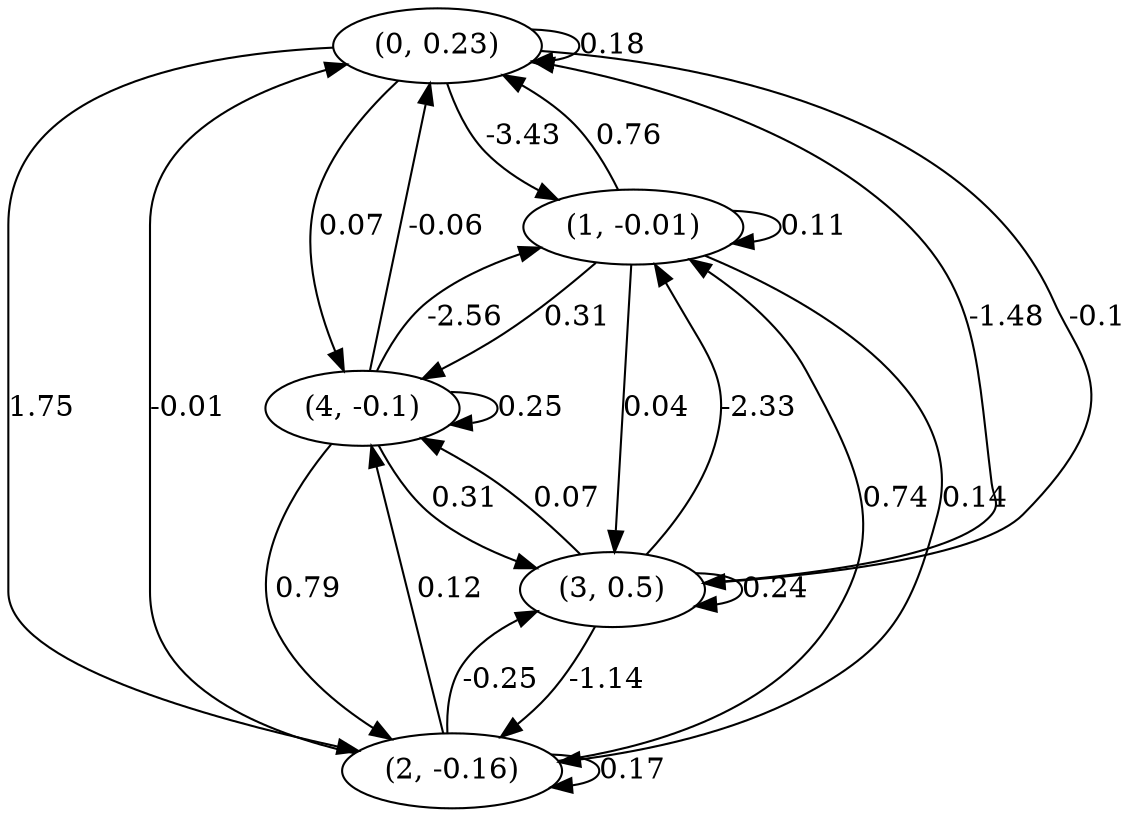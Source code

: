 digraph {
    0 [ label = "(0, 0.23)" ]
    1 [ label = "(1, -0.01)" ]
    2 [ label = "(2, -0.16)" ]
    3 [ label = "(3, 0.5)" ]
    4 [ label = "(4, -0.1)" ]
    0 -> 0 [ label = "0.18" ]
    1 -> 1 [ label = "0.11" ]
    2 -> 2 [ label = "0.17" ]
    3 -> 3 [ label = "0.24" ]
    4 -> 4 [ label = "0.25" ]
    1 -> 0 [ label = "0.76" ]
    2 -> 0 [ label = "-0.01" ]
    3 -> 0 [ label = "-1.48" ]
    4 -> 0 [ label = "-0.06" ]
    0 -> 1 [ label = "-3.43" ]
    2 -> 1 [ label = "0.74" ]
    3 -> 1 [ label = "-2.33" ]
    4 -> 1 [ label = "-2.56" ]
    0 -> 2 [ label = "1.75" ]
    1 -> 2 [ label = "0.14" ]
    3 -> 2 [ label = "-1.14" ]
    4 -> 2 [ label = "0.79" ]
    0 -> 3 [ label = "-0.1" ]
    1 -> 3 [ label = "0.04" ]
    2 -> 3 [ label = "-0.25" ]
    4 -> 3 [ label = "0.31" ]
    0 -> 4 [ label = "0.07" ]
    1 -> 4 [ label = "0.31" ]
    2 -> 4 [ label = "0.12" ]
    3 -> 4 [ label = "0.07" ]
}

